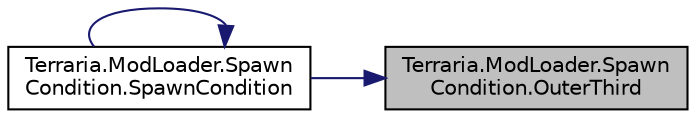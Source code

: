 digraph "Terraria.ModLoader.SpawnCondition.OuterThird"
{
 // LATEX_PDF_SIZE
  edge [fontname="Helvetica",fontsize="10",labelfontname="Helvetica",labelfontsize="10"];
  node [fontname="Helvetica",fontsize="10",shape=record];
  rankdir="RL";
  Node1 [label="Terraria.ModLoader.Spawn\lCondition.OuterThird",height=0.2,width=0.4,color="black", fillcolor="grey75", style="filled", fontcolor="black",tooltip=" "];
  Node1 -> Node2 [dir="back",color="midnightblue",fontsize="10",style="solid",fontname="Helvetica"];
  Node2 [label="Terraria.ModLoader.Spawn\lCondition.SpawnCondition",height=0.2,width=0.4,color="black", fillcolor="white", style="filled",URL="$class_terraria_1_1_mod_loader_1_1_spawn_condition.html#abf86cdd871fce3716b411f31d89d7bda",tooltip=" "];
  Node2 -> Node2 [dir="back",color="midnightblue",fontsize="10",style="solid",fontname="Helvetica"];
}

